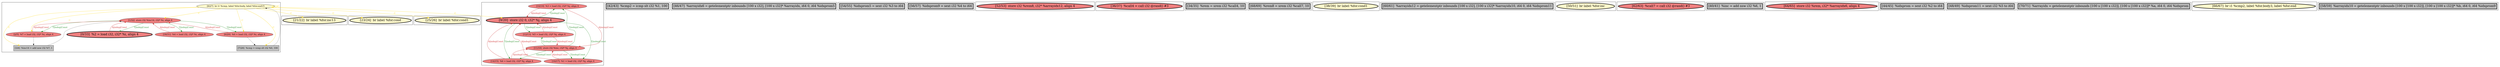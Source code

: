 
digraph G {



node1734->node1728 [style=solid,color=gold,label="C",penwidth=1.0,fontcolor=gold ]
node1734->node1731 [style=solid,color=gold,label="C",penwidth=1.0,fontcolor=gold ]
node1728->node1730 [style=solid,color=forestgreen,label="T|indep|Const",penwidth=1.0,fontcolor=forestgreen ]
node1726->node1725 [style=solid,color=firebrick3,label="A|indep|Const",penwidth=1.0,fontcolor=firebrick3 ]
node1730->node1728 [style=solid,color=firebrick3,label="A|indep|Const",penwidth=1.0,fontcolor=firebrick3 ]
node1727->node1733 [style=solid,color=black,label="",penwidth=0.5,fontcolor=black ]
node1734->node1727 [style=solid,color=gold,label="C",penwidth=1.0,fontcolor=gold ]
node1731->node1728 [style=solid,color=black,label="",penwidth=0.5,fontcolor=black ]
node1734->node1746 [style=solid,color=gold,label="C",penwidth=1.0,fontcolor=gold ]
node1724->node1726 [style=solid,color=forestgreen,label="T|indep|Const",penwidth=1.0,fontcolor=forestgreen ]
node1725->node1722 [style=solid,color=forestgreen,label="T|indep|Const",penwidth=1.0,fontcolor=forestgreen ]
node1726->node1724 [style=solid,color=firebrick3,label="A|indep|Const",penwidth=1.0,fontcolor=firebrick3 ]
node1725->node1726 [style=solid,color=forestgreen,label="T|indep|Const",penwidth=1.0,fontcolor=forestgreen ]
node1725->node1721 [style=solid,color=forestgreen,label="T|indep|Const",penwidth=1.0,fontcolor=forestgreen ]
node1734->node1737 [style=solid,color=gold,label="C",penwidth=1.0,fontcolor=gold ]
node1733->node1734 [style=solid,color=black,label="",penwidth=0.5,fontcolor=black ]
node1732->node1728 [style=solid,color=firebrick3,label="A|indep|Const",penwidth=1.0,fontcolor=firebrick3 ]
node1734->node1742 [style=solid,color=gold,label="C",penwidth=1.0,fontcolor=gold ]
node1725->node1723 [style=solid,color=forestgreen,label="T|indep|Const",penwidth=1.0,fontcolor=forestgreen ]
node1724->node1723 [style=solid,color=forestgreen,label="T|indep|Const",penwidth=1.0,fontcolor=forestgreen ]
node1723->node1724 [style=solid,color=firebrick3,label="A|indep|Const",penwidth=1.0,fontcolor=firebrick3 ]
node1728->node1732 [style=solid,color=forestgreen,label="T|indep|Const",penwidth=1.0,fontcolor=forestgreen ]
node1734->node1733 [style=solid,color=gold,label="C",penwidth=1.0,fontcolor=gold ]
node1732->node1731 [style=solid,color=black,label="",penwidth=0.5,fontcolor=black ]
node1728->node1727 [style=solid,color=forestgreen,label="T|indep|Const",penwidth=1.0,fontcolor=forestgreen ]
node1727->node1728 [style=solid,color=firebrick3,label="A|indep|Const",penwidth=1.0,fontcolor=firebrick3 ]
node1724->node1721 [style=solid,color=forestgreen,label="T|indep|Const",penwidth=1.0,fontcolor=forestgreen ]
node1724->node1722 [style=solid,color=forestgreen,label="T|indep|Const",penwidth=1.0,fontcolor=forestgreen ]
node1722->node1724 [style=solid,color=firebrick3,label="A|indep|Const",penwidth=1.0,fontcolor=firebrick3 ]
node1722->node1725 [style=solid,color=firebrick3,label="A|indep|Const",penwidth=1.0,fontcolor=firebrick3 ]
node1728->node1729 [style=solid,color=forestgreen,label="T|indep|Const",penwidth=1.0,fontcolor=forestgreen ]
node1734->node1725 [style=solid,color=gold,label="C",penwidth=1.0,fontcolor=gold ]
node1721->node1724 [style=solid,color=firebrick3,label="A|indep|Const",penwidth=1.0,fontcolor=firebrick3 ]
node1729->node1728 [style=solid,color=firebrick3,label="A|indep|Const",penwidth=1.0,fontcolor=firebrick3 ]
node1721->node1725 [style=solid,color=firebrick3,label="A|indep|Const",penwidth=1.0,fontcolor=firebrick3 ]
node1723->node1725 [style=solid,color=firebrick3,label="A|indep|Const",penwidth=1.0,fontcolor=firebrick3 ]
node1734->node1734 [style=solid,color=gold,label="C",penwidth=1.0,fontcolor=gold ]
node1734->node1732 [style=solid,color=gold,label="C",penwidth=1.0,fontcolor=gold ]


subgraph cluster22 {


node1755 [penwidth=3.0,fontsize=20,fillcolor=grey,label="[42/43]  %cmp2 = icmp slt i32 %1, 100",shape=rectangle,style=filled ]



}

subgraph cluster20 {


node1753 [penwidth=3.0,fontsize=20,fillcolor=grey,label="[46/47]  %arrayidx6 = getelementptr inbounds [100 x i32], [100 x i32]* %arrayidx, i64 0, i64 %idxprom5",shape=rectangle,style=filled ]



}

subgraph cluster18 {


node1751 [penwidth=3.0,fontsize=20,fillcolor=grey,label="[54/55]  %idxprom5 = sext i32 %3 to i64",shape=rectangle,style=filled ]



}

subgraph cluster16 {


node1749 [penwidth=3.0,fontsize=20,fillcolor=grey,label="[56/57]  %idxprom9 = sext i32 %4 to i64",shape=rectangle,style=filled ]



}

subgraph cluster17 {


node1750 [penwidth=3.0,fontsize=20,fillcolor=lightcoral,label="[52/53]  store i32 %rem8, i32* %arrayidx12, align 4",shape=ellipse,style=filled ]



}

subgraph cluster4 {


node1737 [penwidth=3.0,fontsize=20,fillcolor=lemonchiffon,label="[23/24]  br label %for.cond",shape=ellipse,style=filled ]



}

subgraph cluster3 {


node1736 [penwidth=3.0,fontsize=20,fillcolor=lightcoral,label="[36/37]  %call4 = call i32 @rand() #3",shape=ellipse,style=filled ]



}

subgraph cluster2 {


node1735 [penwidth=3.0,fontsize=20,fillcolor=grey,label="[34/35]  %rem = srem i32 %call4, 10",shape=rectangle,style=filled ]



}

subgraph cluster1 {


node1734 [fillcolor=lemonchiffon,label="[8/27]  br i1 %cmp, label %for.body, label %for.end15",shape=ellipse,style=filled ]
node1733 [fillcolor=grey,label="[7/28]  %cmp = icmp slt i32 %0, 100",shape=rectangle,style=filled ]
node1728 [fillcolor=lightcoral,label="[1/32]  store i32 %inc14, i32* %i, align 4",shape=ellipse,style=filled ]
node1730 [penwidth=3.0,fontsize=20,fillcolor=lightcoral,label="[0/33]  %2 = load i32, i32* %i, align 4",shape=ellipse,style=filled ]
node1731 [fillcolor=grey,label="[3/4]  %inc14 = add nsw i32 %7, 1",shape=rectangle,style=filled ]
node1729 [fillcolor=lightcoral,label="[30/31]  %4 = load i32, i32* %i, align 4",shape=ellipse,style=filled ]
node1727 [fillcolor=lightcoral,label="[6/29]  %0 = load i32, i32* %i, align 4",shape=ellipse,style=filled ]
node1732 [fillcolor=lightcoral,label="[2/5]  %7 = load i32, i32* %i, align 4",shape=ellipse,style=filled ]



}

subgraph cluster12 {


node1745 [penwidth=3.0,fontsize=20,fillcolor=grey,label="[68/69]  %rem8 = srem i32 %call7, 10",shape=rectangle,style=filled ]



}

subgraph cluster5 {


node1738 [penwidth=3.0,fontsize=20,fillcolor=lemonchiffon,label="[38/39]  br label %for.cond1",shape=ellipse,style=filled ]



}

subgraph cluster0 {


node1726 [fillcolor=lightcoral,label="[10/19]  %3 = load i32, i32* %j, align 4",shape=ellipse,style=filled ]
node1724 [fillcolor=lightcoral,label="[11/18]  store i32 %inc, i32* %j, align 4",shape=ellipse,style=filled ]
node1723 [fillcolor=lightcoral,label="[12/13]  %5 = load i32, i32* %j, align 4",shape=ellipse,style=filled ]
node1725 [penwidth=3.0,fontsize=20,fillcolor=lightcoral,label="[9/20]  store i32 0, i32* %j, align 4",shape=ellipse,style=filled ]
node1721 [fillcolor=lightcoral,label="[16/17]  %1 = load i32, i32* %j, align 4",shape=ellipse,style=filled ]
node1722 [fillcolor=lightcoral,label="[14/15]  %6 = load i32, i32* %j, align 4",shape=ellipse,style=filled ]



}

subgraph cluster6 {


node1739 [penwidth=3.0,fontsize=20,fillcolor=grey,label="[60/61]  %arrayidx12 = getelementptr inbounds [100 x i32], [100 x i32]* %arrayidx10, i64 0, i64 %idxprom11",shape=rectangle,style=filled ]



}

subgraph cluster14 {


node1747 [penwidth=3.0,fontsize=20,fillcolor=lemonchiffon,label="[50/51]  br label %for.inc",shape=ellipse,style=filled ]



}

subgraph cluster7 {


node1740 [penwidth=3.0,fontsize=20,fillcolor=lightcoral,label="[62/63]  %call7 = call i32 @rand() #3",shape=ellipse,style=filled ]



}

subgraph cluster23 {


node1756 [penwidth=3.0,fontsize=20,fillcolor=grey,label="[40/41]  %inc = add nsw i32 %6, 1",shape=rectangle,style=filled ]



}

subgraph cluster8 {


node1741 [penwidth=3.0,fontsize=20,fillcolor=lightcoral,label="[64/65]  store i32 %rem, i32* %arrayidx6, align 4",shape=ellipse,style=filled ]



}

subgraph cluster21 {


node1754 [penwidth=3.0,fontsize=20,fillcolor=grey,label="[44/45]  %idxprom = sext i32 %2 to i64",shape=rectangle,style=filled ]



}

subgraph cluster9 {


node1742 [penwidth=3.0,fontsize=20,fillcolor=lemonchiffon,label="[25/26]  br label %for.cond1",shape=ellipse,style=filled ]



}

subgraph cluster19 {


node1752 [penwidth=3.0,fontsize=20,fillcolor=grey,label="[48/49]  %idxprom11 = sext i32 %5 to i64",shape=rectangle,style=filled ]



}

subgraph cluster10 {


node1743 [penwidth=3.0,fontsize=20,fillcolor=grey,label="[70/71]  %arrayidx = getelementptr inbounds [100 x [100 x i32]], [100 x [100 x i32]]* %a, i64 0, i64 %idxprom",shape=rectangle,style=filled ]



}

subgraph cluster11 {


node1744 [penwidth=3.0,fontsize=20,fillcolor=lemonchiffon,label="[66/67]  br i1 %cmp2, label %for.body3, label %for.end",shape=ellipse,style=filled ]



}

subgraph cluster13 {


node1746 [penwidth=3.0,fontsize=20,fillcolor=lemonchiffon,label="[21/22]  br label %for.inc13",shape=ellipse,style=filled ]



}

subgraph cluster15 {


node1748 [penwidth=3.0,fontsize=20,fillcolor=grey,label="[58/59]  %arrayidx10 = getelementptr inbounds [100 x [100 x i32]], [100 x [100 x i32]]* %b, i64 0, i64 %idxprom9",shape=rectangle,style=filled ]



}

}

